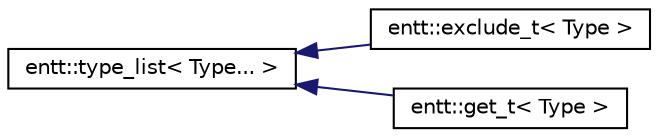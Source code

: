 digraph "Graphical Class Hierarchy"
{
 // LATEX_PDF_SIZE
  edge [fontname="Helvetica",fontsize="10",labelfontname="Helvetica",labelfontsize="10"];
  node [fontname="Helvetica",fontsize="10",shape=record];
  rankdir="LR";
  Node0 [label="entt::type_list\< Type... \>",height=0.2,width=0.4,color="black", fillcolor="white", style="filled",URL="$structentt_1_1type__list.html",tooltip=" "];
  Node0 -> Node1 [dir="back",color="midnightblue",fontsize="10",style="solid",fontname="Helvetica"];
  Node1 [label="entt::exclude_t\< Type \>",height=0.2,width=0.4,color="black", fillcolor="white", style="filled",URL="$structentt_1_1exclude__t.html",tooltip="Alias for exclusion lists."];
  Node0 -> Node2 [dir="back",color="midnightblue",fontsize="10",style="solid",fontname="Helvetica"];
  Node2 [label="entt::get_t\< Type \>",height=0.2,width=0.4,color="black", fillcolor="white", style="filled",URL="$structentt_1_1get__t.html",tooltip="Alias for lists of observed components."];
}
